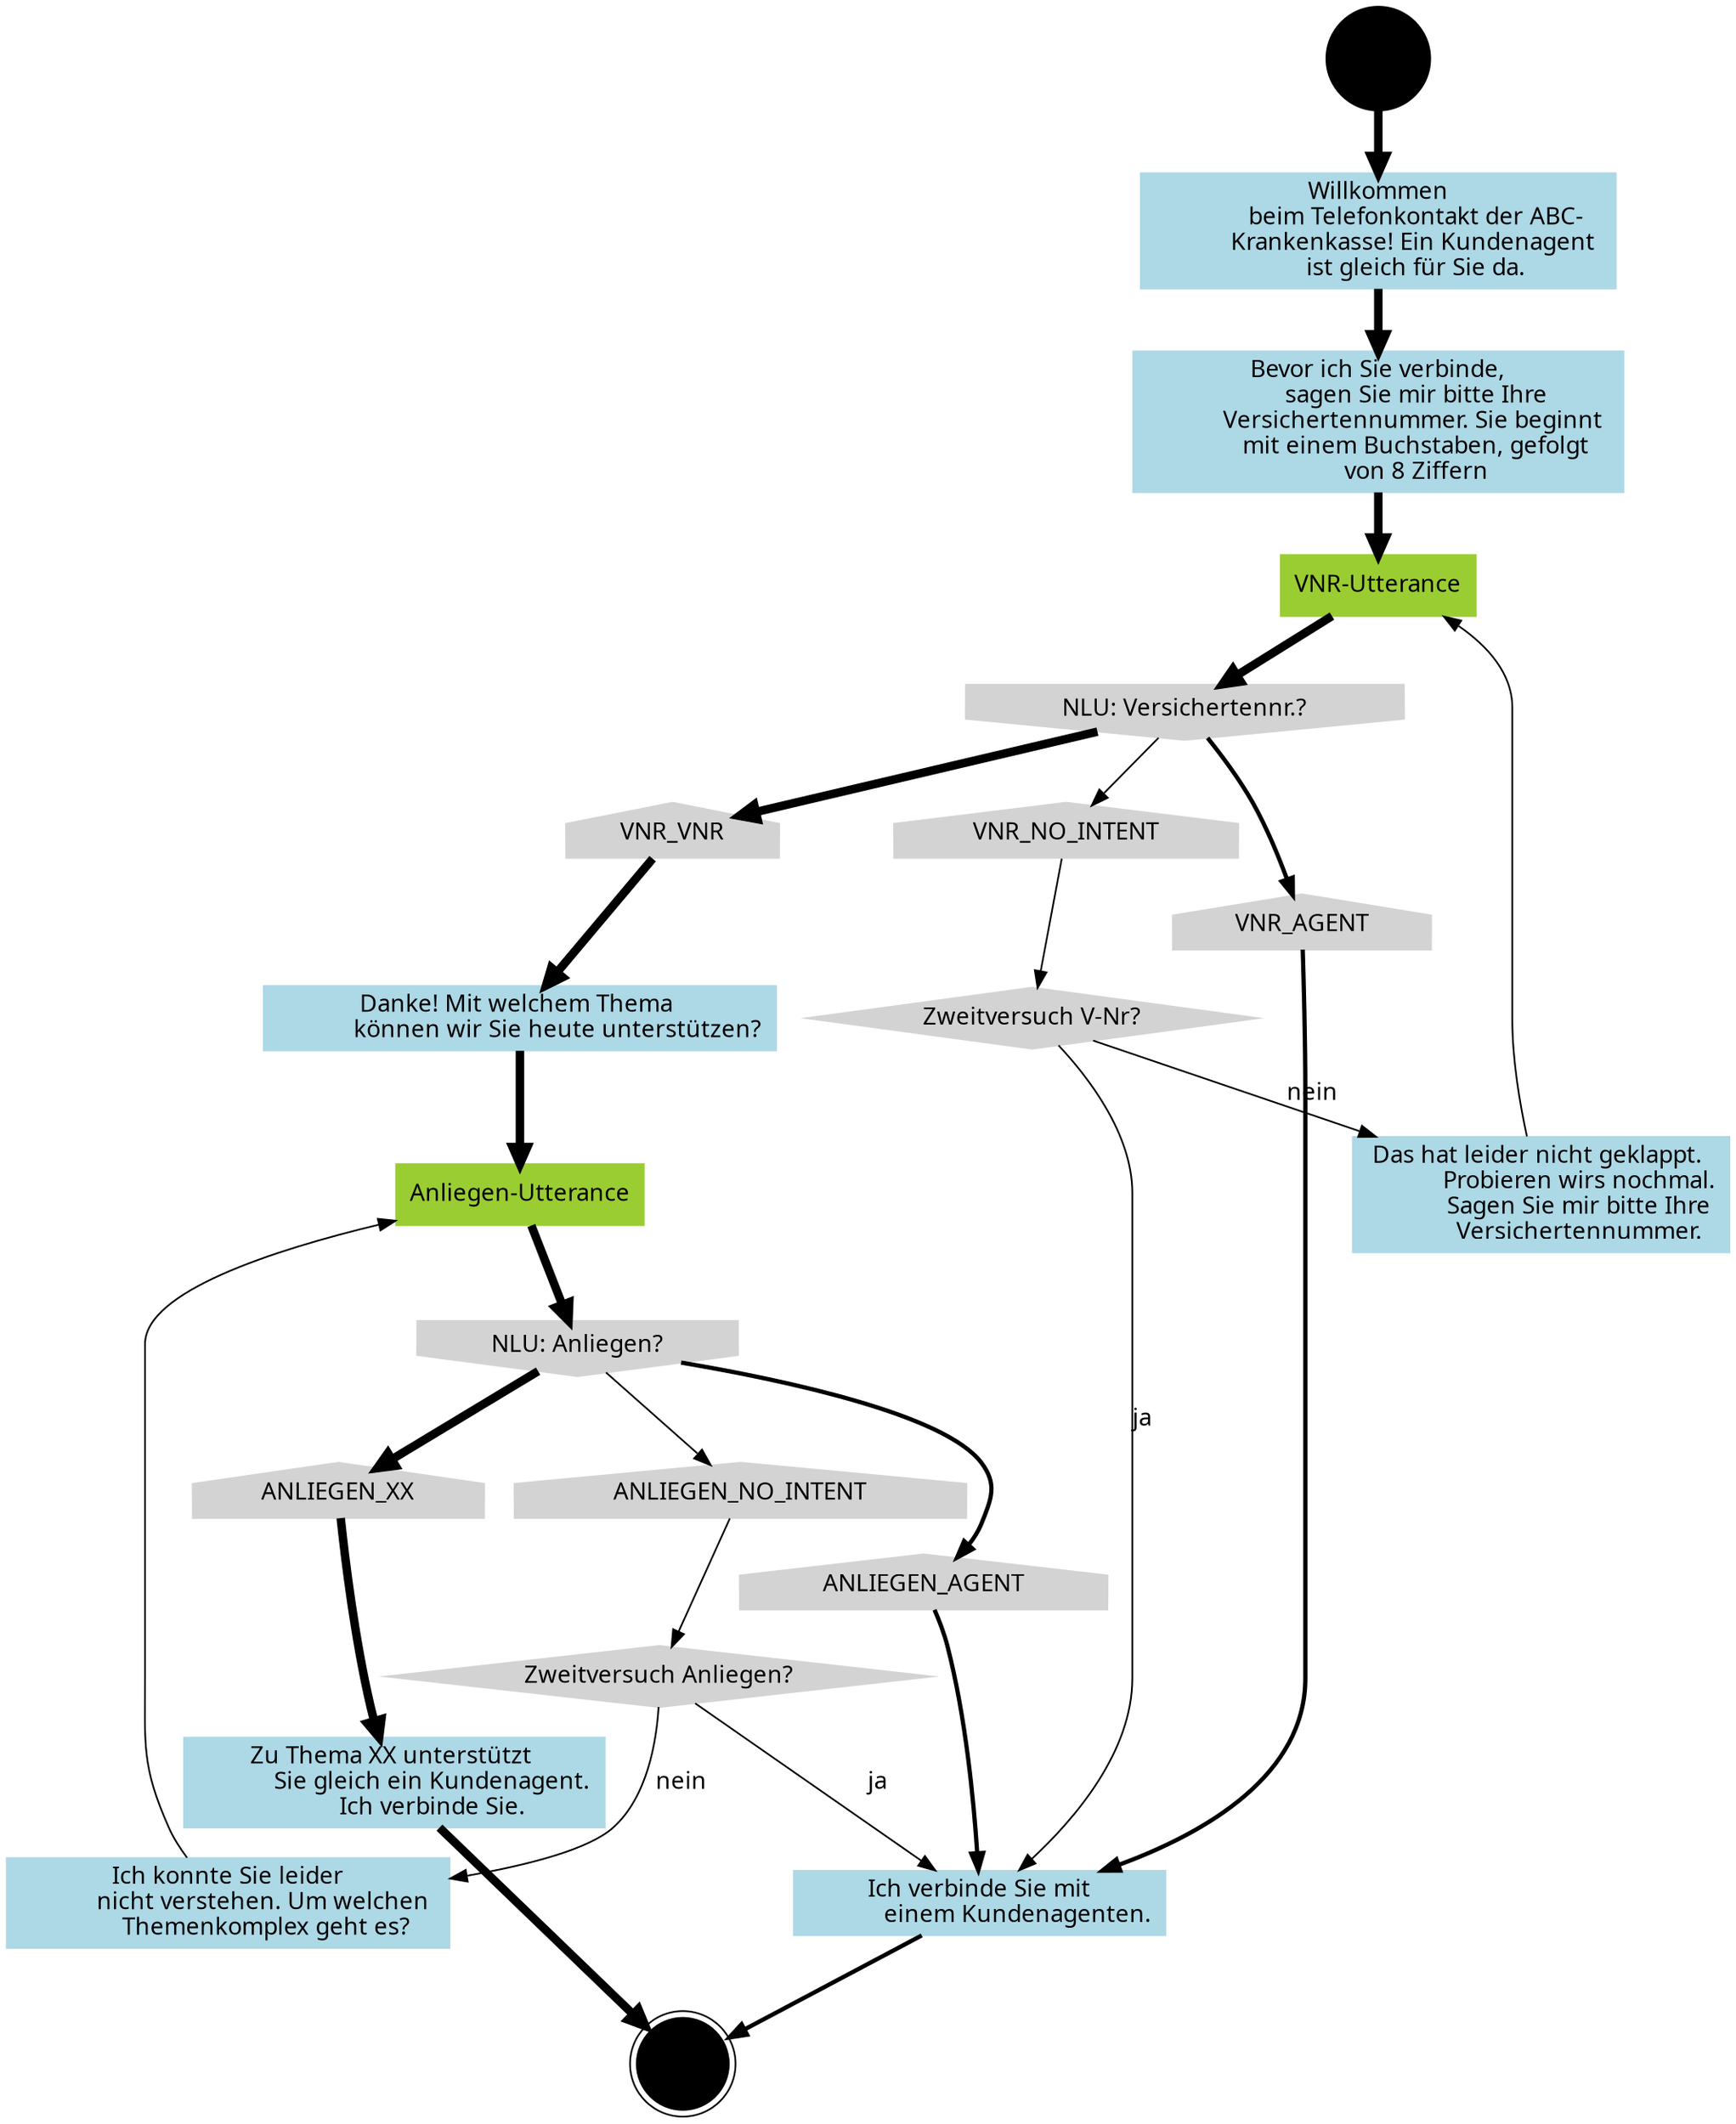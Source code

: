 digraph tel_flow {
    
// NODE DEFINITIONS
    // start nodes
    // this definition also includes graph-wide definitions for filling and font
    node[style=filled,shape=circle,color=black,fontname="Trebuchet MS"]
        start[shape=circle,color=black]

    // end nodes
    node[shape=doublecircle,color=black]
        end[shape=doublecircle,color=black]

    // prompt nodes
    node[shape=box,color=lightblue]
        prompt_welcome[label="Willkommen
            beim Telefonkontakt der ABC-
            Krankenkasse! Ein Kundenagent 
            ist gleich für Sie da."]
        prompt_vnr[label="Bevor ich Sie verbinde,
            sagen Sie mir bitte Ihre
            Versichertennummer. Sie beginnt 
            mit einem Buchstaben, gefolgt
            von 8 Ziffern"]
        prompt_vnr_fail[label="Das hat leider nicht geklappt. 
            Probieren wirs nochmal.
            Sagen Sie mir bitte Ihre
            Versichertennummer."]
        prompt_vnr_success[label="Danke! Mit welchem Thema 
            können wir Sie heute unterstützen?"]
        prompt_anliegen_success[label="Zu Thema XX unterstützt 
            Sie gleich ein Kundenagent.
            Ich verbinde Sie."]
        prompt_connect_agent[label="Ich verbinde Sie mit
            einem Kundenagenten."]  
        prompt_nicht_verstanden_anliegen[label="Ich konnte Sie leider
            nicht verstehen. Um welchen 
            Themenkomplex geht es?"]

    // utterance nodes
    node[shape=box,color=yellowgreen]
        utterance_vnr[label="VNR-Utterance"]
        utterance_anliegen[label="Anliegen-Utterance"]

    // nlu nodes
    node[shape=invhouse,color=lightgray]
        nlu_vnr[label="NLU: Versichertennr.?"]
        nlu_anliegen[label="NLU: Anliegen?"]

    // intent nodes
    node[shape=house,color=lightgray]
        intent_vnr_no_intent[label="VNR_NO_INTENT"]
        intent_vnr_agent[label="VNR_AGENT"]
        intent_vnr_vnr[label="VNR_VNR"]
        intent_anliegen_no_intent[label="ANLIEGEN_NO_INTENT"]
        intent_anliegen_agent[label="ANLIEGEN_AGENT"]
        intent_anliegen_xx[label="ANLIEGEN_XX"]
    
    // logic nodes
    node[shape=diamond,color=lightgray]  
        logic_zweitversuch_vnr[label="Zweitversuch V-Nr?"]
        logic_zweitversuch_anliegen[label="Zweitversuch Anliegen?"]

// SUBGRAPH AND CONNECTION DEFINITIONS
    edge[penwidth=5]
    start -> prompt_welcome
    prompt_welcome -> prompt_vnr
    prompt_vnr -> utterance_vnr
    utterance_vnr -> nlu_vnr
    nlu_vnr -> intent_vnr_vnr
    intent_vnr_vnr -> prompt_vnr_success
    prompt_vnr_success -> utterance_anliegen
    utterance_anliegen -> nlu_anliegen
    nlu_anliegen -> intent_anliegen_xx
    intent_anliegen_xx -> prompt_anliegen_success
    prompt_anliegen_success -> end

    edge[penwidth=2.5]
    nlu_vnr -> intent_vnr_agent
    intent_vnr_agent -> prompt_connect_agent
    prompt_connect_agent -> end
    nlu_anliegen -> intent_anliegen_agent
    intent_anliegen_agent -> prompt_connect_agent

    edge[penwidth=1]
    nlu_vnr -> intent_vnr_no_intent
    intent_vnr_no_intent -> logic_zweitversuch_vnr
    logic_zweitversuch_vnr -> prompt_vnr_fail [label="nein",fontname="Trebuchet MS"]
    prompt_vnr_fail -> utterance_vnr
    nlu_anliegen -> intent_anliegen_no_intent
    intent_anliegen_no_intent -> logic_zweitversuch_anliegen
    logic_zweitversuch_anliegen -> prompt_nicht_verstanden_anliegen [label="nein",fontname="Trebuchet MS"]
    prompt_nicht_verstanden_anliegen -> utterance_anliegen
    logic_zweitversuch_vnr -> prompt_connect_agent [label="ja",fontname="Trebuchet MS"]
    logic_zweitversuch_anliegen -> prompt_connect_agent [label="ja",fontname="Trebuchet MS"]

}






